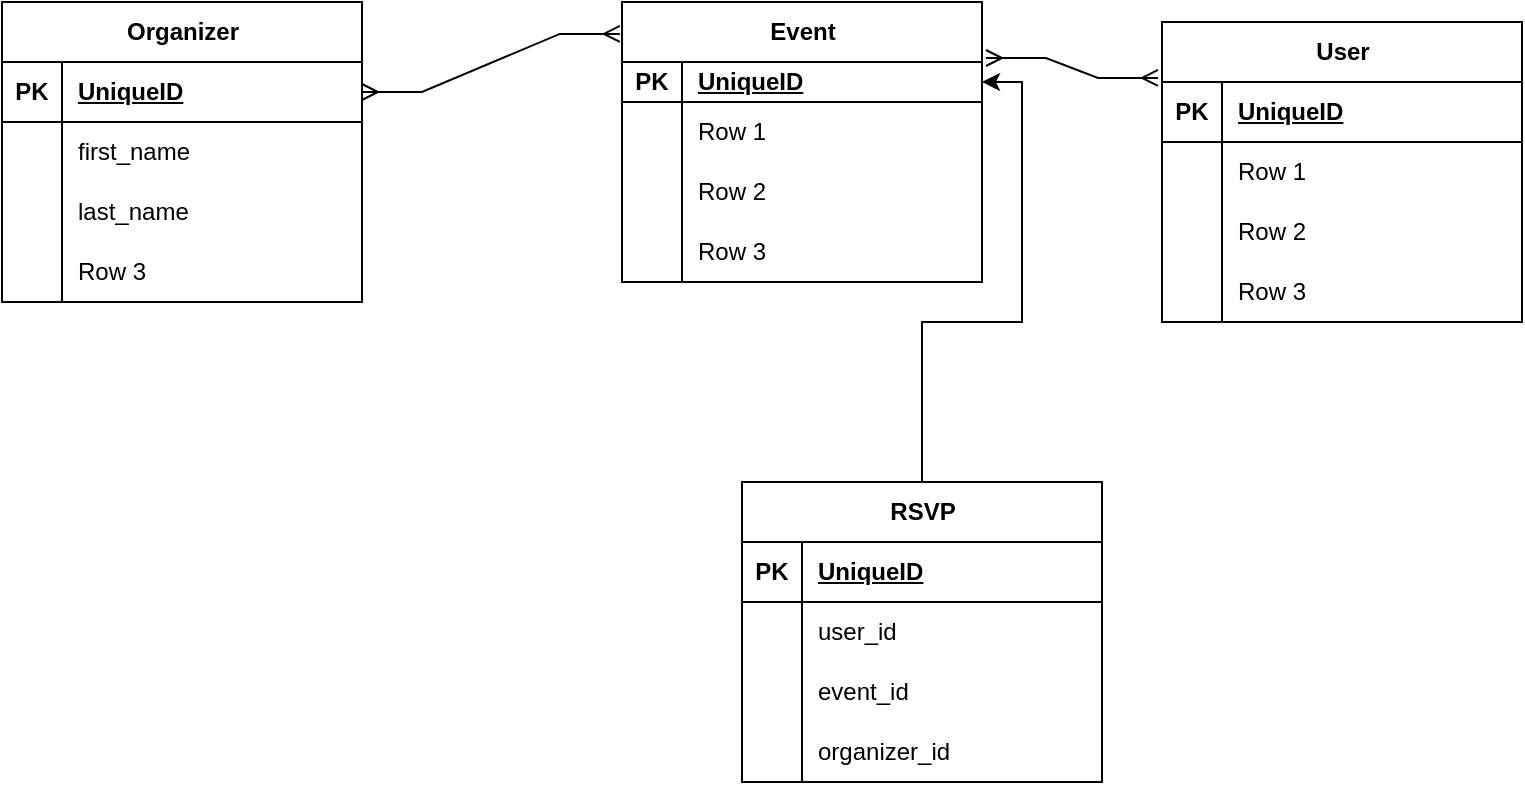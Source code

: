 <mxfile version="24.8.6">
  <diagram id="W9j5hO60k3EXQZI_5oBQ" name="Page-1">
    <mxGraphModel dx="954" dy="605" grid="1" gridSize="10" guides="1" tooltips="1" connect="1" arrows="1" fold="1" page="1" pageScale="1" pageWidth="827" pageHeight="1169" math="0" shadow="0">
      <root>
        <mxCell id="0" />
        <mxCell id="1" parent="0" />
        <mxCell id="u51pIoZgiaS3kAGIPQ9z-19" value="Organizer" style="shape=table;startSize=30;container=1;collapsible=1;childLayout=tableLayout;fixedRows=1;rowLines=0;fontStyle=1;align=center;resizeLast=1;html=1;" vertex="1" parent="1">
          <mxGeometry x="10" y="40" width="180" height="150" as="geometry" />
        </mxCell>
        <mxCell id="u51pIoZgiaS3kAGIPQ9z-20" value="" style="shape=tableRow;horizontal=0;startSize=0;swimlaneHead=0;swimlaneBody=0;fillColor=none;collapsible=0;dropTarget=0;points=[[0,0.5],[1,0.5]];portConstraint=eastwest;top=0;left=0;right=0;bottom=1;" vertex="1" parent="u51pIoZgiaS3kAGIPQ9z-19">
          <mxGeometry y="30" width="180" height="30" as="geometry" />
        </mxCell>
        <mxCell id="u51pIoZgiaS3kAGIPQ9z-21" value="PK" style="shape=partialRectangle;connectable=0;fillColor=none;top=0;left=0;bottom=0;right=0;fontStyle=1;overflow=hidden;whiteSpace=wrap;html=1;" vertex="1" parent="u51pIoZgiaS3kAGIPQ9z-20">
          <mxGeometry width="30" height="30" as="geometry">
            <mxRectangle width="30" height="30" as="alternateBounds" />
          </mxGeometry>
        </mxCell>
        <mxCell id="u51pIoZgiaS3kAGIPQ9z-22" value="UniqueID" style="shape=partialRectangle;connectable=0;fillColor=none;top=0;left=0;bottom=0;right=0;align=left;spacingLeft=6;fontStyle=5;overflow=hidden;whiteSpace=wrap;html=1;" vertex="1" parent="u51pIoZgiaS3kAGIPQ9z-20">
          <mxGeometry x="30" width="150" height="30" as="geometry">
            <mxRectangle width="150" height="30" as="alternateBounds" />
          </mxGeometry>
        </mxCell>
        <mxCell id="u51pIoZgiaS3kAGIPQ9z-23" value="" style="shape=tableRow;horizontal=0;startSize=0;swimlaneHead=0;swimlaneBody=0;fillColor=none;collapsible=0;dropTarget=0;points=[[0,0.5],[1,0.5]];portConstraint=eastwest;top=0;left=0;right=0;bottom=0;" vertex="1" parent="u51pIoZgiaS3kAGIPQ9z-19">
          <mxGeometry y="60" width="180" height="30" as="geometry" />
        </mxCell>
        <mxCell id="u51pIoZgiaS3kAGIPQ9z-24" value="" style="shape=partialRectangle;connectable=0;fillColor=none;top=0;left=0;bottom=0;right=0;editable=1;overflow=hidden;whiteSpace=wrap;html=1;" vertex="1" parent="u51pIoZgiaS3kAGIPQ9z-23">
          <mxGeometry width="30" height="30" as="geometry">
            <mxRectangle width="30" height="30" as="alternateBounds" />
          </mxGeometry>
        </mxCell>
        <mxCell id="u51pIoZgiaS3kAGIPQ9z-25" value="first_name" style="shape=partialRectangle;connectable=0;fillColor=none;top=0;left=0;bottom=0;right=0;align=left;spacingLeft=6;overflow=hidden;whiteSpace=wrap;html=1;" vertex="1" parent="u51pIoZgiaS3kAGIPQ9z-23">
          <mxGeometry x="30" width="150" height="30" as="geometry">
            <mxRectangle width="150" height="30" as="alternateBounds" />
          </mxGeometry>
        </mxCell>
        <mxCell id="u51pIoZgiaS3kAGIPQ9z-26" value="" style="shape=tableRow;horizontal=0;startSize=0;swimlaneHead=0;swimlaneBody=0;fillColor=none;collapsible=0;dropTarget=0;points=[[0,0.5],[1,0.5]];portConstraint=eastwest;top=0;left=0;right=0;bottom=0;" vertex="1" parent="u51pIoZgiaS3kAGIPQ9z-19">
          <mxGeometry y="90" width="180" height="30" as="geometry" />
        </mxCell>
        <mxCell id="u51pIoZgiaS3kAGIPQ9z-27" value="" style="shape=partialRectangle;connectable=0;fillColor=none;top=0;left=0;bottom=0;right=0;editable=1;overflow=hidden;whiteSpace=wrap;html=1;" vertex="1" parent="u51pIoZgiaS3kAGIPQ9z-26">
          <mxGeometry width="30" height="30" as="geometry">
            <mxRectangle width="30" height="30" as="alternateBounds" />
          </mxGeometry>
        </mxCell>
        <mxCell id="u51pIoZgiaS3kAGIPQ9z-28" value="last_name" style="shape=partialRectangle;connectable=0;fillColor=none;top=0;left=0;bottom=0;right=0;align=left;spacingLeft=6;overflow=hidden;whiteSpace=wrap;html=1;" vertex="1" parent="u51pIoZgiaS3kAGIPQ9z-26">
          <mxGeometry x="30" width="150" height="30" as="geometry">
            <mxRectangle width="150" height="30" as="alternateBounds" />
          </mxGeometry>
        </mxCell>
        <mxCell id="u51pIoZgiaS3kAGIPQ9z-29" value="" style="shape=tableRow;horizontal=0;startSize=0;swimlaneHead=0;swimlaneBody=0;fillColor=none;collapsible=0;dropTarget=0;points=[[0,0.5],[1,0.5]];portConstraint=eastwest;top=0;left=0;right=0;bottom=0;" vertex="1" parent="u51pIoZgiaS3kAGIPQ9z-19">
          <mxGeometry y="120" width="180" height="30" as="geometry" />
        </mxCell>
        <mxCell id="u51pIoZgiaS3kAGIPQ9z-30" value="" style="shape=partialRectangle;connectable=0;fillColor=none;top=0;left=0;bottom=0;right=0;editable=1;overflow=hidden;whiteSpace=wrap;html=1;" vertex="1" parent="u51pIoZgiaS3kAGIPQ9z-29">
          <mxGeometry width="30" height="30" as="geometry">
            <mxRectangle width="30" height="30" as="alternateBounds" />
          </mxGeometry>
        </mxCell>
        <mxCell id="u51pIoZgiaS3kAGIPQ9z-31" value="Row 3" style="shape=partialRectangle;connectable=0;fillColor=none;top=0;left=0;bottom=0;right=0;align=left;spacingLeft=6;overflow=hidden;whiteSpace=wrap;html=1;" vertex="1" parent="u51pIoZgiaS3kAGIPQ9z-29">
          <mxGeometry x="30" width="150" height="30" as="geometry">
            <mxRectangle width="150" height="30" as="alternateBounds" />
          </mxGeometry>
        </mxCell>
        <mxCell id="u51pIoZgiaS3kAGIPQ9z-32" value="Event" style="shape=table;startSize=30;container=1;collapsible=1;childLayout=tableLayout;fixedRows=1;rowLines=0;fontStyle=1;align=center;resizeLast=1;html=1;" vertex="1" parent="1">
          <mxGeometry x="320" y="40" width="180" height="140" as="geometry" />
        </mxCell>
        <mxCell id="u51pIoZgiaS3kAGIPQ9z-33" value="" style="shape=tableRow;horizontal=0;startSize=0;swimlaneHead=0;swimlaneBody=0;fillColor=none;collapsible=0;dropTarget=0;points=[[0,0.5],[1,0.5]];portConstraint=eastwest;top=0;left=0;right=0;bottom=1;" vertex="1" parent="u51pIoZgiaS3kAGIPQ9z-32">
          <mxGeometry y="30" width="180" height="20" as="geometry" />
        </mxCell>
        <mxCell id="u51pIoZgiaS3kAGIPQ9z-34" value="PK" style="shape=partialRectangle;connectable=0;fillColor=none;top=0;left=0;bottom=0;right=0;fontStyle=1;overflow=hidden;whiteSpace=wrap;html=1;" vertex="1" parent="u51pIoZgiaS3kAGIPQ9z-33">
          <mxGeometry width="30" height="20" as="geometry">
            <mxRectangle width="30" height="20" as="alternateBounds" />
          </mxGeometry>
        </mxCell>
        <mxCell id="u51pIoZgiaS3kAGIPQ9z-35" value="UniqueID" style="shape=partialRectangle;connectable=0;fillColor=none;top=0;left=0;bottom=0;right=0;align=left;spacingLeft=6;fontStyle=5;overflow=hidden;whiteSpace=wrap;html=1;" vertex="1" parent="u51pIoZgiaS3kAGIPQ9z-33">
          <mxGeometry x="30" width="150" height="20" as="geometry">
            <mxRectangle width="150" height="20" as="alternateBounds" />
          </mxGeometry>
        </mxCell>
        <mxCell id="u51pIoZgiaS3kAGIPQ9z-36" value="" style="shape=tableRow;horizontal=0;startSize=0;swimlaneHead=0;swimlaneBody=0;fillColor=none;collapsible=0;dropTarget=0;points=[[0,0.5],[1,0.5]];portConstraint=eastwest;top=0;left=0;right=0;bottom=0;" vertex="1" parent="u51pIoZgiaS3kAGIPQ9z-32">
          <mxGeometry y="50" width="180" height="30" as="geometry" />
        </mxCell>
        <mxCell id="u51pIoZgiaS3kAGIPQ9z-37" value="" style="shape=partialRectangle;connectable=0;fillColor=none;top=0;left=0;bottom=0;right=0;editable=1;overflow=hidden;whiteSpace=wrap;html=1;" vertex="1" parent="u51pIoZgiaS3kAGIPQ9z-36">
          <mxGeometry width="30" height="30" as="geometry">
            <mxRectangle width="30" height="30" as="alternateBounds" />
          </mxGeometry>
        </mxCell>
        <mxCell id="u51pIoZgiaS3kAGIPQ9z-38" value="Row 1" style="shape=partialRectangle;connectable=0;fillColor=none;top=0;left=0;bottom=0;right=0;align=left;spacingLeft=6;overflow=hidden;whiteSpace=wrap;html=1;" vertex="1" parent="u51pIoZgiaS3kAGIPQ9z-36">
          <mxGeometry x="30" width="150" height="30" as="geometry">
            <mxRectangle width="150" height="30" as="alternateBounds" />
          </mxGeometry>
        </mxCell>
        <mxCell id="u51pIoZgiaS3kAGIPQ9z-39" value="" style="shape=tableRow;horizontal=0;startSize=0;swimlaneHead=0;swimlaneBody=0;fillColor=none;collapsible=0;dropTarget=0;points=[[0,0.5],[1,0.5]];portConstraint=eastwest;top=0;left=0;right=0;bottom=0;" vertex="1" parent="u51pIoZgiaS3kAGIPQ9z-32">
          <mxGeometry y="80" width="180" height="30" as="geometry" />
        </mxCell>
        <mxCell id="u51pIoZgiaS3kAGIPQ9z-40" value="" style="shape=partialRectangle;connectable=0;fillColor=none;top=0;left=0;bottom=0;right=0;editable=1;overflow=hidden;whiteSpace=wrap;html=1;" vertex="1" parent="u51pIoZgiaS3kAGIPQ9z-39">
          <mxGeometry width="30" height="30" as="geometry">
            <mxRectangle width="30" height="30" as="alternateBounds" />
          </mxGeometry>
        </mxCell>
        <mxCell id="u51pIoZgiaS3kAGIPQ9z-41" value="Row 2" style="shape=partialRectangle;connectable=0;fillColor=none;top=0;left=0;bottom=0;right=0;align=left;spacingLeft=6;overflow=hidden;whiteSpace=wrap;html=1;" vertex="1" parent="u51pIoZgiaS3kAGIPQ9z-39">
          <mxGeometry x="30" width="150" height="30" as="geometry">
            <mxRectangle width="150" height="30" as="alternateBounds" />
          </mxGeometry>
        </mxCell>
        <mxCell id="u51pIoZgiaS3kAGIPQ9z-42" value="" style="shape=tableRow;horizontal=0;startSize=0;swimlaneHead=0;swimlaneBody=0;fillColor=none;collapsible=0;dropTarget=0;points=[[0,0.5],[1,0.5]];portConstraint=eastwest;top=0;left=0;right=0;bottom=0;" vertex="1" parent="u51pIoZgiaS3kAGIPQ9z-32">
          <mxGeometry y="110" width="180" height="30" as="geometry" />
        </mxCell>
        <mxCell id="u51pIoZgiaS3kAGIPQ9z-43" value="" style="shape=partialRectangle;connectable=0;fillColor=none;top=0;left=0;bottom=0;right=0;editable=1;overflow=hidden;whiteSpace=wrap;html=1;" vertex="1" parent="u51pIoZgiaS3kAGIPQ9z-42">
          <mxGeometry width="30" height="30" as="geometry">
            <mxRectangle width="30" height="30" as="alternateBounds" />
          </mxGeometry>
        </mxCell>
        <mxCell id="u51pIoZgiaS3kAGIPQ9z-44" value="Row 3" style="shape=partialRectangle;connectable=0;fillColor=none;top=0;left=0;bottom=0;right=0;align=left;spacingLeft=6;overflow=hidden;whiteSpace=wrap;html=1;" vertex="1" parent="u51pIoZgiaS3kAGIPQ9z-42">
          <mxGeometry x="30" width="150" height="30" as="geometry">
            <mxRectangle width="150" height="30" as="alternateBounds" />
          </mxGeometry>
        </mxCell>
        <mxCell id="u51pIoZgiaS3kAGIPQ9z-46" value="User" style="shape=table;startSize=30;container=1;collapsible=1;childLayout=tableLayout;fixedRows=1;rowLines=0;fontStyle=1;align=center;resizeLast=1;html=1;" vertex="1" parent="1">
          <mxGeometry x="590" y="50" width="180" height="150" as="geometry" />
        </mxCell>
        <mxCell id="u51pIoZgiaS3kAGIPQ9z-47" value="" style="shape=tableRow;horizontal=0;startSize=0;swimlaneHead=0;swimlaneBody=0;fillColor=none;collapsible=0;dropTarget=0;points=[[0,0.5],[1,0.5]];portConstraint=eastwest;top=0;left=0;right=0;bottom=1;" vertex="1" parent="u51pIoZgiaS3kAGIPQ9z-46">
          <mxGeometry y="30" width="180" height="30" as="geometry" />
        </mxCell>
        <mxCell id="u51pIoZgiaS3kAGIPQ9z-48" value="PK" style="shape=partialRectangle;connectable=0;fillColor=none;top=0;left=0;bottom=0;right=0;fontStyle=1;overflow=hidden;whiteSpace=wrap;html=1;" vertex="1" parent="u51pIoZgiaS3kAGIPQ9z-47">
          <mxGeometry width="30" height="30" as="geometry">
            <mxRectangle width="30" height="30" as="alternateBounds" />
          </mxGeometry>
        </mxCell>
        <mxCell id="u51pIoZgiaS3kAGIPQ9z-49" value="UniqueID" style="shape=partialRectangle;connectable=0;fillColor=none;top=0;left=0;bottom=0;right=0;align=left;spacingLeft=6;fontStyle=5;overflow=hidden;whiteSpace=wrap;html=1;" vertex="1" parent="u51pIoZgiaS3kAGIPQ9z-47">
          <mxGeometry x="30" width="150" height="30" as="geometry">
            <mxRectangle width="150" height="30" as="alternateBounds" />
          </mxGeometry>
        </mxCell>
        <mxCell id="u51pIoZgiaS3kAGIPQ9z-50" value="" style="shape=tableRow;horizontal=0;startSize=0;swimlaneHead=0;swimlaneBody=0;fillColor=none;collapsible=0;dropTarget=0;points=[[0,0.5],[1,0.5]];portConstraint=eastwest;top=0;left=0;right=0;bottom=0;" vertex="1" parent="u51pIoZgiaS3kAGIPQ9z-46">
          <mxGeometry y="60" width="180" height="30" as="geometry" />
        </mxCell>
        <mxCell id="u51pIoZgiaS3kAGIPQ9z-51" value="" style="shape=partialRectangle;connectable=0;fillColor=none;top=0;left=0;bottom=0;right=0;editable=1;overflow=hidden;whiteSpace=wrap;html=1;" vertex="1" parent="u51pIoZgiaS3kAGIPQ9z-50">
          <mxGeometry width="30" height="30" as="geometry">
            <mxRectangle width="30" height="30" as="alternateBounds" />
          </mxGeometry>
        </mxCell>
        <mxCell id="u51pIoZgiaS3kAGIPQ9z-52" value="Row 1" style="shape=partialRectangle;connectable=0;fillColor=none;top=0;left=0;bottom=0;right=0;align=left;spacingLeft=6;overflow=hidden;whiteSpace=wrap;html=1;" vertex="1" parent="u51pIoZgiaS3kAGIPQ9z-50">
          <mxGeometry x="30" width="150" height="30" as="geometry">
            <mxRectangle width="150" height="30" as="alternateBounds" />
          </mxGeometry>
        </mxCell>
        <mxCell id="u51pIoZgiaS3kAGIPQ9z-53" value="" style="shape=tableRow;horizontal=0;startSize=0;swimlaneHead=0;swimlaneBody=0;fillColor=none;collapsible=0;dropTarget=0;points=[[0,0.5],[1,0.5]];portConstraint=eastwest;top=0;left=0;right=0;bottom=0;" vertex="1" parent="u51pIoZgiaS3kAGIPQ9z-46">
          <mxGeometry y="90" width="180" height="30" as="geometry" />
        </mxCell>
        <mxCell id="u51pIoZgiaS3kAGIPQ9z-54" value="" style="shape=partialRectangle;connectable=0;fillColor=none;top=0;left=0;bottom=0;right=0;editable=1;overflow=hidden;whiteSpace=wrap;html=1;" vertex="1" parent="u51pIoZgiaS3kAGIPQ9z-53">
          <mxGeometry width="30" height="30" as="geometry">
            <mxRectangle width="30" height="30" as="alternateBounds" />
          </mxGeometry>
        </mxCell>
        <mxCell id="u51pIoZgiaS3kAGIPQ9z-55" value="Row 2" style="shape=partialRectangle;connectable=0;fillColor=none;top=0;left=0;bottom=0;right=0;align=left;spacingLeft=6;overflow=hidden;whiteSpace=wrap;html=1;" vertex="1" parent="u51pIoZgiaS3kAGIPQ9z-53">
          <mxGeometry x="30" width="150" height="30" as="geometry">
            <mxRectangle width="150" height="30" as="alternateBounds" />
          </mxGeometry>
        </mxCell>
        <mxCell id="u51pIoZgiaS3kAGIPQ9z-56" value="" style="shape=tableRow;horizontal=0;startSize=0;swimlaneHead=0;swimlaneBody=0;fillColor=none;collapsible=0;dropTarget=0;points=[[0,0.5],[1,0.5]];portConstraint=eastwest;top=0;left=0;right=0;bottom=0;" vertex="1" parent="u51pIoZgiaS3kAGIPQ9z-46">
          <mxGeometry y="120" width="180" height="30" as="geometry" />
        </mxCell>
        <mxCell id="u51pIoZgiaS3kAGIPQ9z-57" value="" style="shape=partialRectangle;connectable=0;fillColor=none;top=0;left=0;bottom=0;right=0;editable=1;overflow=hidden;whiteSpace=wrap;html=1;" vertex="1" parent="u51pIoZgiaS3kAGIPQ9z-56">
          <mxGeometry width="30" height="30" as="geometry">
            <mxRectangle width="30" height="30" as="alternateBounds" />
          </mxGeometry>
        </mxCell>
        <mxCell id="u51pIoZgiaS3kAGIPQ9z-58" value="Row 3" style="shape=partialRectangle;connectable=0;fillColor=none;top=0;left=0;bottom=0;right=0;align=left;spacingLeft=6;overflow=hidden;whiteSpace=wrap;html=1;" vertex="1" parent="u51pIoZgiaS3kAGIPQ9z-56">
          <mxGeometry x="30" width="150" height="30" as="geometry">
            <mxRectangle width="150" height="30" as="alternateBounds" />
          </mxGeometry>
        </mxCell>
        <mxCell id="u51pIoZgiaS3kAGIPQ9z-78" style="edgeStyle=orthogonalEdgeStyle;rounded=0;orthogonalLoop=1;jettySize=auto;html=1;entryX=1;entryY=0.5;entryDx=0;entryDy=0;" edge="1" parent="1" source="u51pIoZgiaS3kAGIPQ9z-60" target="u51pIoZgiaS3kAGIPQ9z-33">
          <mxGeometry relative="1" as="geometry">
            <Array as="points">
              <mxPoint x="470" y="200" />
              <mxPoint x="520" y="200" />
              <mxPoint x="520" y="80" />
            </Array>
          </mxGeometry>
        </mxCell>
        <mxCell id="u51pIoZgiaS3kAGIPQ9z-60" value="RSVP" style="shape=table;startSize=30;container=1;collapsible=1;childLayout=tableLayout;fixedRows=1;rowLines=0;fontStyle=1;align=center;resizeLast=1;html=1;" vertex="1" parent="1">
          <mxGeometry x="380" y="280" width="180" height="150" as="geometry" />
        </mxCell>
        <mxCell id="u51pIoZgiaS3kAGIPQ9z-61" value="" style="shape=tableRow;horizontal=0;startSize=0;swimlaneHead=0;swimlaneBody=0;fillColor=none;collapsible=0;dropTarget=0;points=[[0,0.5],[1,0.5]];portConstraint=eastwest;top=0;left=0;right=0;bottom=1;" vertex="1" parent="u51pIoZgiaS3kAGIPQ9z-60">
          <mxGeometry y="30" width="180" height="30" as="geometry" />
        </mxCell>
        <mxCell id="u51pIoZgiaS3kAGIPQ9z-62" value="PK" style="shape=partialRectangle;connectable=0;fillColor=none;top=0;left=0;bottom=0;right=0;fontStyle=1;overflow=hidden;whiteSpace=wrap;html=1;" vertex="1" parent="u51pIoZgiaS3kAGIPQ9z-61">
          <mxGeometry width="30" height="30" as="geometry">
            <mxRectangle width="30" height="30" as="alternateBounds" />
          </mxGeometry>
        </mxCell>
        <mxCell id="u51pIoZgiaS3kAGIPQ9z-63" value="UniqueID" style="shape=partialRectangle;connectable=0;fillColor=none;top=0;left=0;bottom=0;right=0;align=left;spacingLeft=6;fontStyle=5;overflow=hidden;whiteSpace=wrap;html=1;" vertex="1" parent="u51pIoZgiaS3kAGIPQ9z-61">
          <mxGeometry x="30" width="150" height="30" as="geometry">
            <mxRectangle width="150" height="30" as="alternateBounds" />
          </mxGeometry>
        </mxCell>
        <mxCell id="u51pIoZgiaS3kAGIPQ9z-64" value="" style="shape=tableRow;horizontal=0;startSize=0;swimlaneHead=0;swimlaneBody=0;fillColor=none;collapsible=0;dropTarget=0;points=[[0,0.5],[1,0.5]];portConstraint=eastwest;top=0;left=0;right=0;bottom=0;" vertex="1" parent="u51pIoZgiaS3kAGIPQ9z-60">
          <mxGeometry y="60" width="180" height="30" as="geometry" />
        </mxCell>
        <mxCell id="u51pIoZgiaS3kAGIPQ9z-65" value="" style="shape=partialRectangle;connectable=0;fillColor=none;top=0;left=0;bottom=0;right=0;editable=1;overflow=hidden;whiteSpace=wrap;html=1;" vertex="1" parent="u51pIoZgiaS3kAGIPQ9z-64">
          <mxGeometry width="30" height="30" as="geometry">
            <mxRectangle width="30" height="30" as="alternateBounds" />
          </mxGeometry>
        </mxCell>
        <mxCell id="u51pIoZgiaS3kAGIPQ9z-66" value="user_id" style="shape=partialRectangle;connectable=0;fillColor=none;top=0;left=0;bottom=0;right=0;align=left;spacingLeft=6;overflow=hidden;whiteSpace=wrap;html=1;" vertex="1" parent="u51pIoZgiaS3kAGIPQ9z-64">
          <mxGeometry x="30" width="150" height="30" as="geometry">
            <mxRectangle width="150" height="30" as="alternateBounds" />
          </mxGeometry>
        </mxCell>
        <mxCell id="u51pIoZgiaS3kAGIPQ9z-67" value="" style="shape=tableRow;horizontal=0;startSize=0;swimlaneHead=0;swimlaneBody=0;fillColor=none;collapsible=0;dropTarget=0;points=[[0,0.5],[1,0.5]];portConstraint=eastwest;top=0;left=0;right=0;bottom=0;" vertex="1" parent="u51pIoZgiaS3kAGIPQ9z-60">
          <mxGeometry y="90" width="180" height="30" as="geometry" />
        </mxCell>
        <mxCell id="u51pIoZgiaS3kAGIPQ9z-68" value="" style="shape=partialRectangle;connectable=0;fillColor=none;top=0;left=0;bottom=0;right=0;editable=1;overflow=hidden;whiteSpace=wrap;html=1;" vertex="1" parent="u51pIoZgiaS3kAGIPQ9z-67">
          <mxGeometry width="30" height="30" as="geometry">
            <mxRectangle width="30" height="30" as="alternateBounds" />
          </mxGeometry>
        </mxCell>
        <mxCell id="u51pIoZgiaS3kAGIPQ9z-69" value="event_id" style="shape=partialRectangle;connectable=0;fillColor=none;top=0;left=0;bottom=0;right=0;align=left;spacingLeft=6;overflow=hidden;whiteSpace=wrap;html=1;" vertex="1" parent="u51pIoZgiaS3kAGIPQ9z-67">
          <mxGeometry x="30" width="150" height="30" as="geometry">
            <mxRectangle width="150" height="30" as="alternateBounds" />
          </mxGeometry>
        </mxCell>
        <mxCell id="u51pIoZgiaS3kAGIPQ9z-70" value="" style="shape=tableRow;horizontal=0;startSize=0;swimlaneHead=0;swimlaneBody=0;fillColor=none;collapsible=0;dropTarget=0;points=[[0,0.5],[1,0.5]];portConstraint=eastwest;top=0;left=0;right=0;bottom=0;" vertex="1" parent="u51pIoZgiaS3kAGIPQ9z-60">
          <mxGeometry y="120" width="180" height="30" as="geometry" />
        </mxCell>
        <mxCell id="u51pIoZgiaS3kAGIPQ9z-71" value="" style="shape=partialRectangle;connectable=0;fillColor=none;top=0;left=0;bottom=0;right=0;editable=1;overflow=hidden;whiteSpace=wrap;html=1;" vertex="1" parent="u51pIoZgiaS3kAGIPQ9z-70">
          <mxGeometry width="30" height="30" as="geometry">
            <mxRectangle width="30" height="30" as="alternateBounds" />
          </mxGeometry>
        </mxCell>
        <mxCell id="u51pIoZgiaS3kAGIPQ9z-72" value="organizer_id" style="shape=partialRectangle;connectable=0;fillColor=none;top=0;left=0;bottom=0;right=0;align=left;spacingLeft=6;overflow=hidden;whiteSpace=wrap;html=1;" vertex="1" parent="u51pIoZgiaS3kAGIPQ9z-70">
          <mxGeometry x="30" width="150" height="30" as="geometry">
            <mxRectangle width="150" height="30" as="alternateBounds" />
          </mxGeometry>
        </mxCell>
        <mxCell id="u51pIoZgiaS3kAGIPQ9z-75" value="" style="edgeStyle=entityRelationEdgeStyle;fontSize=12;html=1;endArrow=ERmany;startArrow=ERmany;rounded=0;exitX=1;exitY=0.5;exitDx=0;exitDy=0;entryX=-0.006;entryY=0.114;entryDx=0;entryDy=0;entryPerimeter=0;" edge="1" parent="1" source="u51pIoZgiaS3kAGIPQ9z-20" target="u51pIoZgiaS3kAGIPQ9z-32">
          <mxGeometry width="100" height="100" relative="1" as="geometry">
            <mxPoint x="220" y="150" as="sourcePoint" />
            <mxPoint x="320" y="50" as="targetPoint" />
            <Array as="points">
              <mxPoint x="70" y="110" />
            </Array>
          </mxGeometry>
        </mxCell>
        <mxCell id="u51pIoZgiaS3kAGIPQ9z-76" value="" style="edgeStyle=entityRelationEdgeStyle;fontSize=12;html=1;endArrow=ERmany;startArrow=ERmany;rounded=0;entryX=-0.011;entryY=-0.067;entryDx=0;entryDy=0;entryPerimeter=0;exitX=1.011;exitY=0.2;exitDx=0;exitDy=0;exitPerimeter=0;" edge="1" parent="1" source="u51pIoZgiaS3kAGIPQ9z-32" target="u51pIoZgiaS3kAGIPQ9z-47">
          <mxGeometry width="100" height="100" relative="1" as="geometry">
            <mxPoint x="610" y="350" as="sourcePoint" />
            <mxPoint x="710" y="250" as="targetPoint" />
          </mxGeometry>
        </mxCell>
      </root>
    </mxGraphModel>
  </diagram>
</mxfile>
